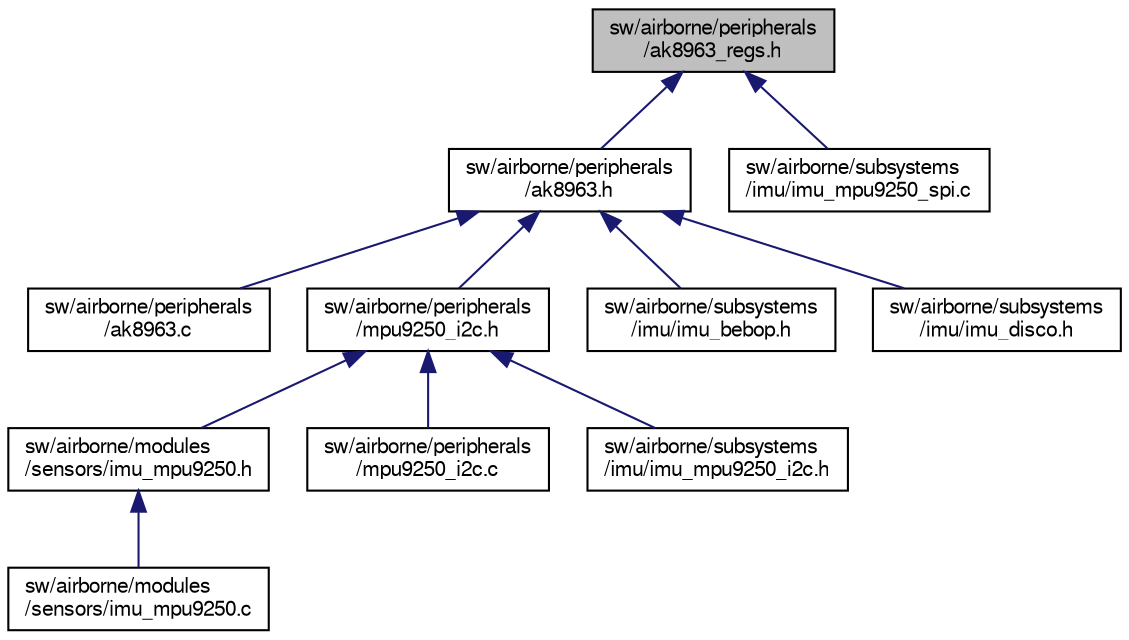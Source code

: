 digraph "sw/airborne/peripherals/ak8963_regs.h"
{
  edge [fontname="FreeSans",fontsize="10",labelfontname="FreeSans",labelfontsize="10"];
  node [fontname="FreeSans",fontsize="10",shape=record];
  Node1 [label="sw/airborne/peripherals\l/ak8963_regs.h",height=0.2,width=0.4,color="black", fillcolor="grey75", style="filled", fontcolor="black"];
  Node1 -> Node2 [dir="back",color="midnightblue",fontsize="10",style="solid",fontname="FreeSans"];
  Node2 [label="sw/airborne/peripherals\l/ak8963.h",height=0.2,width=0.4,color="black", fillcolor="white", style="filled",URL="$ak8963_8h.html",tooltip="Register and address definitions for AK8963 magnetometer. "];
  Node2 -> Node3 [dir="back",color="midnightblue",fontsize="10",style="solid",fontname="FreeSans"];
  Node3 [label="sw/airborne/peripherals\l/ak8963.c",height=0.2,width=0.4,color="black", fillcolor="white", style="filled",URL="$ak8963_8c.html",tooltip="Driver for the AKM AK8963 magnetometer. "];
  Node2 -> Node4 [dir="back",color="midnightblue",fontsize="10",style="solid",fontname="FreeSans"];
  Node4 [label="sw/airborne/peripherals\l/mpu9250_i2c.h",height=0.2,width=0.4,color="black", fillcolor="white", style="filled",URL="$mpu9250__i2c_8h.html",tooltip="Driver for the MPU-9250 using I2C. "];
  Node4 -> Node5 [dir="back",color="midnightblue",fontsize="10",style="solid",fontname="FreeSans"];
  Node5 [label="sw/airborne/modules\l/sensors/imu_mpu9250.h",height=0.2,width=0.4,color="black", fillcolor="white", style="filled",URL="$imu__mpu9250_8h.html"];
  Node5 -> Node6 [dir="back",color="midnightblue",fontsize="10",style="solid",fontname="FreeSans"];
  Node6 [label="sw/airborne/modules\l/sensors/imu_mpu9250.c",height=0.2,width=0.4,color="black", fillcolor="white", style="filled",URL="$imu__mpu9250_8c.html"];
  Node4 -> Node7 [dir="back",color="midnightblue",fontsize="10",style="solid",fontname="FreeSans"];
  Node7 [label="sw/airborne/peripherals\l/mpu9250_i2c.c",height=0.2,width=0.4,color="black", fillcolor="white", style="filled",URL="$mpu9250__i2c_8c.html",tooltip="Driver for the MPU-9250 using I2C. "];
  Node4 -> Node8 [dir="back",color="midnightblue",fontsize="10",style="solid",fontname="FreeSans"];
  Node8 [label="sw/airborne/subsystems\l/imu/imu_mpu9250_i2c.h",height=0.2,width=0.4,color="black", fillcolor="white", style="filled",URL="$imu__mpu9250__i2c_8h.html",tooltip="IMU driver for the MPU9250 using I2C. "];
  Node2 -> Node9 [dir="back",color="midnightblue",fontsize="10",style="solid",fontname="FreeSans"];
  Node9 [label="sw/airborne/subsystems\l/imu/imu_bebop.h",height=0.2,width=0.4,color="black", fillcolor="white", style="filled",URL="$imu__bebop_8h.html",tooltip="Interface for the Bebop magnetometer, accelerometer and gyroscope. "];
  Node2 -> Node10 [dir="back",color="midnightblue",fontsize="10",style="solid",fontname="FreeSans"];
  Node10 [label="sw/airborne/subsystems\l/imu/imu_disco.h",height=0.2,width=0.4,color="black", fillcolor="white", style="filled",URL="$imu__disco_8h.html",tooltip="Interface for the Disco magnetometer, accelerometer and gyroscope. "];
  Node1 -> Node11 [dir="back",color="midnightblue",fontsize="10",style="solid",fontname="FreeSans"];
  Node11 [label="sw/airborne/subsystems\l/imu/imu_mpu9250_spi.c",height=0.2,width=0.4,color="black", fillcolor="white", style="filled",URL="$imu__mpu9250__spi_8c.html",tooltip="IMU driver for the MPU9250 using SPI. "];
}
